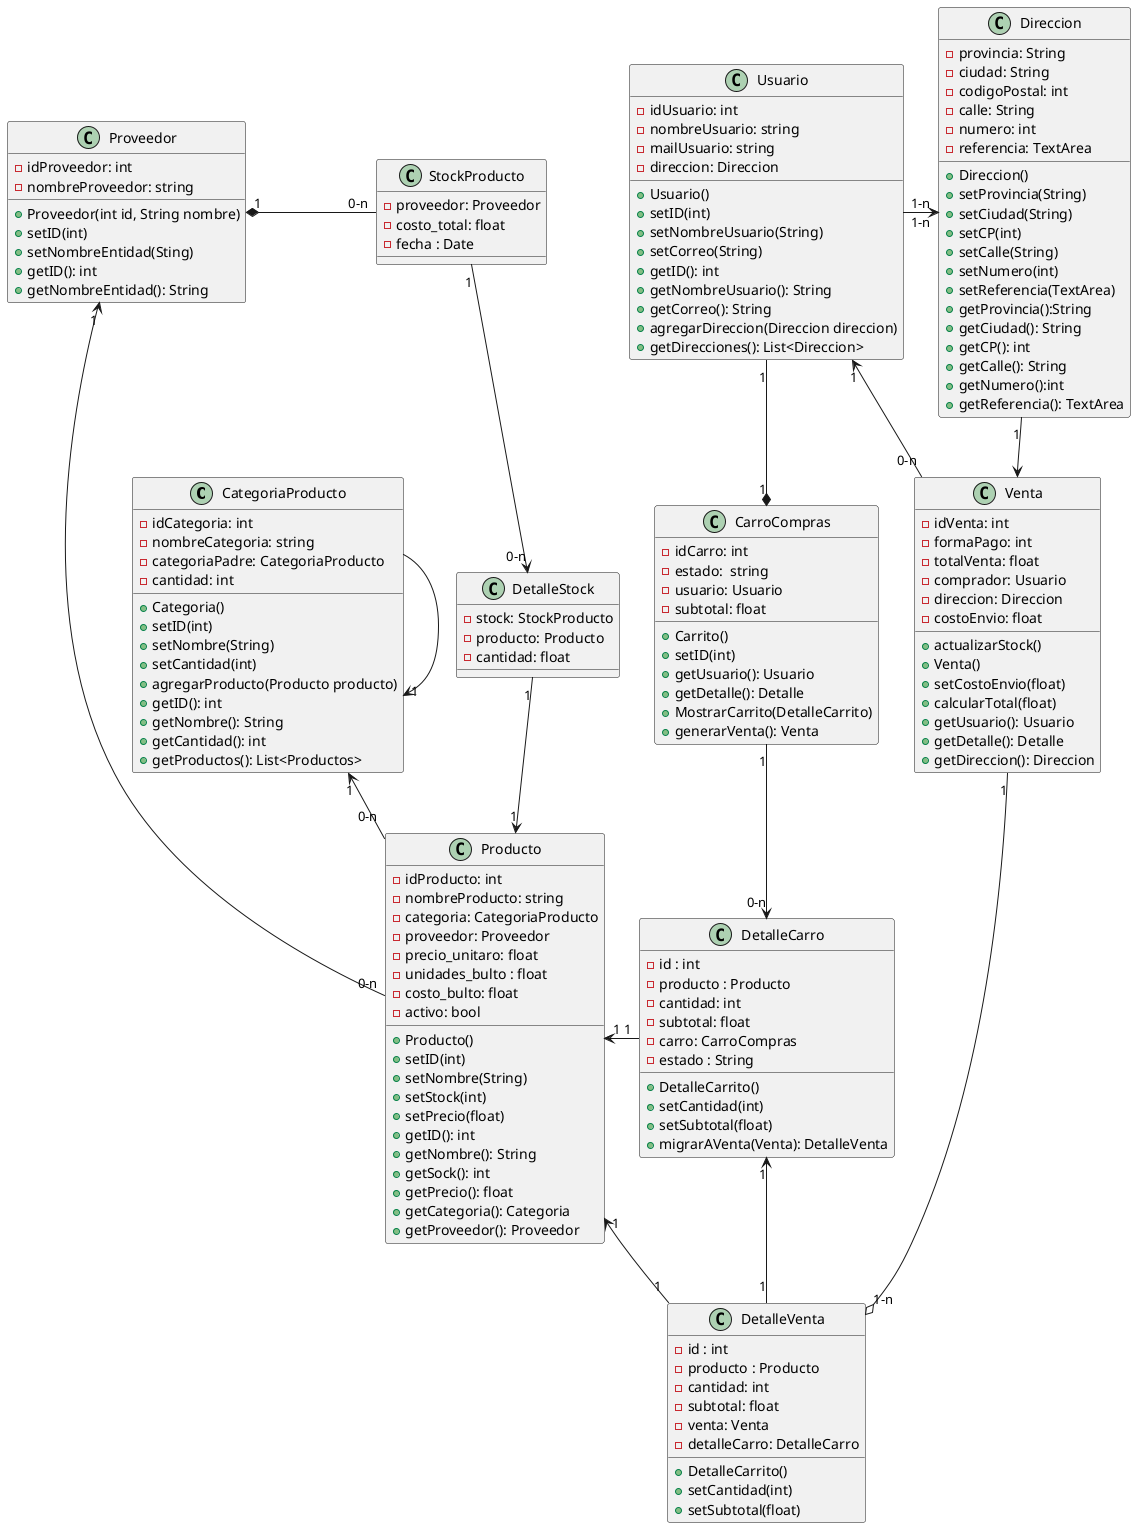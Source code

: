 @startuml Class Diagram

class CategoriaProducto{
    - idCategoria: int
    - nombreCategoria: string
    - categoriaPadre: CategoriaProducto
    - cantidad: int


    + Categoria()
    + setID(int)
    + setNombre(String)
    + setCantidad(int)
    + agregarProducto(Producto producto)
    + getID(): int
    + getNombre(): String
    + getCantidad(): int
    + getProductos(): List<Productos>

}

class Proveedor{
    - idProveedor: int
    - nombreProveedor: string

    + Proveedor(int id, String nombre)
    + setID(int)
    + setNombreEntidad(Sting)
    + getID(): int
    + getNombreEntidad(): String


}

class Producto{
    - idProducto: int
    - nombreProducto: string
    - categoria: CategoriaProducto
    - proveedor: Proveedor
    - precio_unitaro: float
    - unidades_bulto : float
    - costo_bulto: float
    - activo: bool

    + Producto()
    + setID(int)
    + setNombre(String)
    + setStock(int)
    + setPrecio(float)
    + getID(): int
    + getNombre(): String
    + getSock(): int
    + getPrecio(): float
    + getCategoria(): Categoria
    + getProveedor(): Proveedor
}

class CarroCompras{
    - idCarro: int
    - estado:  string
    - usuario: Usuario
    - subtotal: float

    + Carrito()
    + setID(int)
    + getUsuario(): Usuario
    + getDetalle(): Detalle
    + MostrarCarrito(DetalleCarrito)
    + generarVenta(): Venta

}

class Usuario{
    - idUsuario: int
    - nombreUsuario: string
    - mailUsuario: string
    - direccion: Direccion

    + Usuario()
    + setID(int)
    + setNombreUsuario(String)
    + setCorreo(String)
    + getID(): int
    + getNombreUsuario(): String
    + getCorreo(): String
    + agregarDireccion(Direccion direccion)
    + getDirecciones(): List<Direccion>

}
class Direccion{
    - provincia: String
    - ciudad: String
    - codigoPostal: int
    - calle: String
    - numero: int
    - referencia: TextArea

    + Direccion()
    + setProvincia(String)
    + setCiudad(String)
    + setCP(int)
    + setCalle(String)
    + setNumero(int)
    + setReferencia(TextArea)
    + getProvincia():String
    + getCiudad(): String
    + getCP(): int
    + getCalle(): String
    + getNumero():int
    + getReferencia(): TextArea


}

class DetalleVenta{
    - id : int
    - producto : Producto
    - cantidad: int
    - subtotal: float
    - venta: Venta
    - detalleCarro: DetalleCarro

    + DetalleCarrito()
    + setCantidad(int)
    + setSubtotal(float)
}

class DetalleCarro{
    - id : int
    - producto : Producto
    - cantidad: int
    - subtotal: float
    - carro: CarroCompras
    - estado : String

    + DetalleCarrito()
    + setCantidad(int)
    + setSubtotal(float)
    + migrarAVenta(Venta): DetalleVenta
}

class StockProducto{
    - proveedor: Proveedor
    - costo_total: float
    - fecha : Date
}

class DetalleStock{
    - stock: StockProducto
    - producto: Producto
    - cantidad: float
}

class Venta{
    - idVenta: int
    - formaPago: int
    - totalVenta: float
    - comprador: Usuario
    - direccion: Direccion
    - costoEnvio: float

    + actualizarStock()
    + Venta()
    + setCostoEnvio(float)
    + calcularTotal(float)
    + getUsuario(): Usuario
    + getDetalle(): Detalle
    + getDireccion(): Direccion
}

StockProducto "0-n" --left--* "1" Proveedor
CategoriaProducto --> "1" CategoriaProducto
Producto "0-n" -up-> "1" CategoriaProducto
Producto "0-n" -up-> "1" Proveedor
CarroCompras "1" --> "0-n" DetalleCarro
Usuario "1" --* "1" CarroCompras
Usuario "1" <-- "0-n" Venta
Usuario "1-n" -right-> "1-n" Direccion
DetalleVenta "1" -up-> "1" Producto
DetalleCarro "1" -left-> "1" Producto
Venta "1" --o "1-n" DetalleVenta
Direccion "1" --> Venta
StockProducto "1" -down-> "0-n" DetalleStock
DetalleStock "1" -down-> "1" Producto
DetalleCarro "1" <-down- "1" DetalleVenta

@enduml